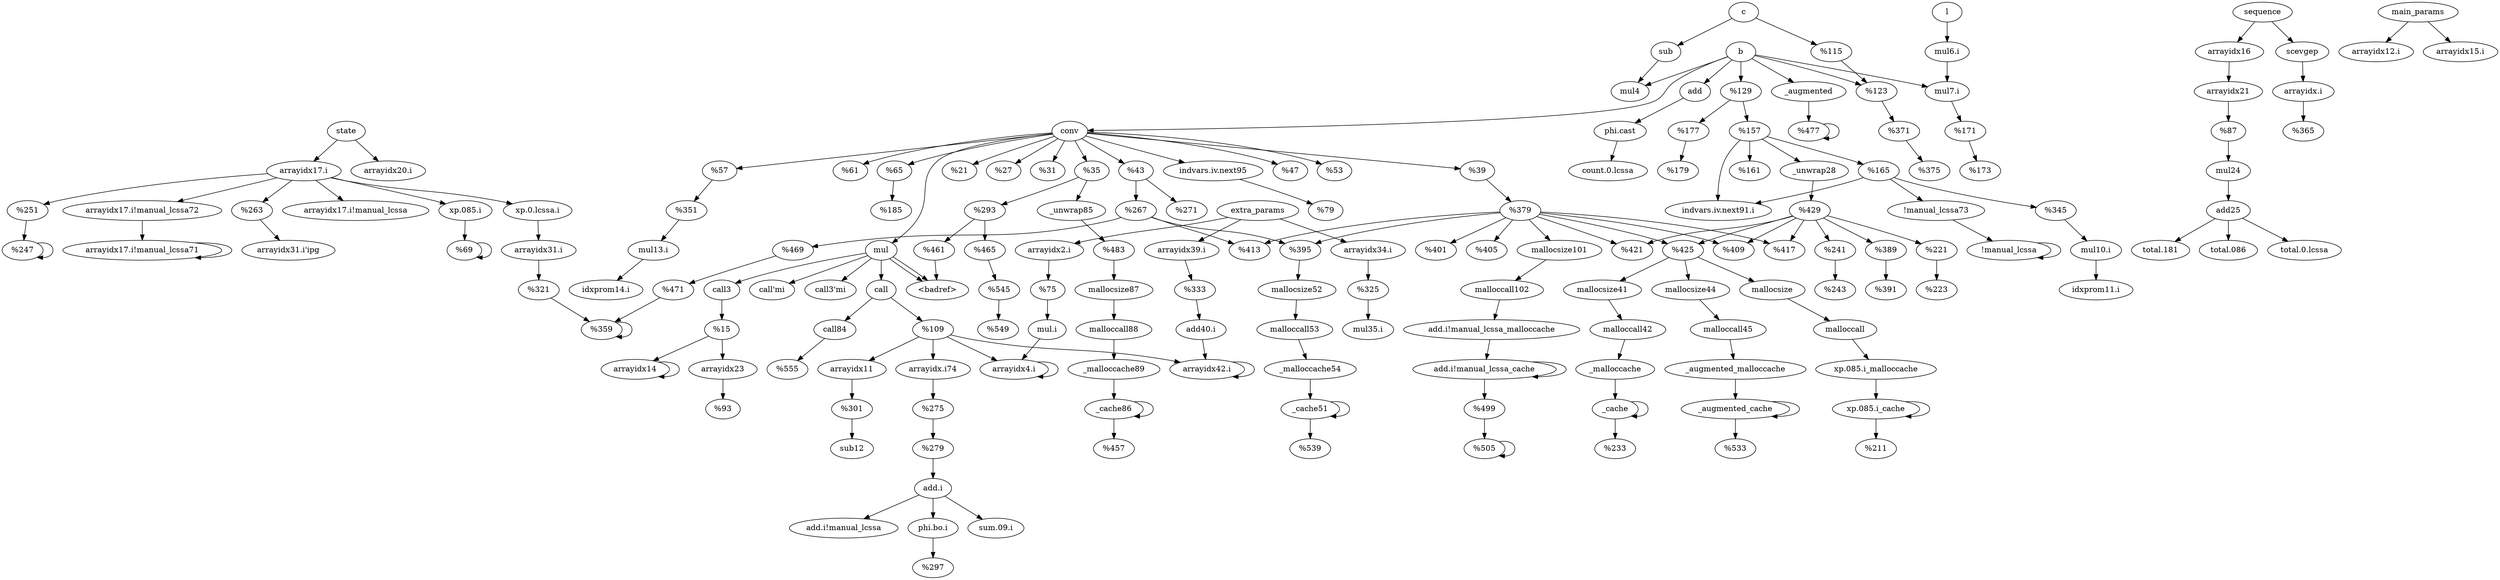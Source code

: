 digraph G {
		"mul" -> "<badref>"
		"mul" -> "call'mi"
		"mul" -> "<badref>"
		"mul" -> "call3'mi"
		"mul" -> "call3"
		"mul" -> "call"
		"call3" -> "%1"
		"sub" -> "mul4"
		"conv" -> "%24"
		"conv" -> "mul"
		"conv" -> "%11"
		"conv" -> "%15"
		"conv" -> "%14"
		"conv" -> "%10"
		"conv" -> "%13"
		"conv" -> "%16"
		"conv" -> "indvars.iv.next95"
		"conv" -> "%54"
		"conv" -> "%46"
		"conv" -> "%27"
		"conv" -> "%25"
		"xp.085.i" -> "%38"
		"xp.0.lcssa.i" -> "arrayidx31.i"
		"%30" -> "mul.i"
		"indvars.iv.next95" -> "%81"
		"add" -> "phi.cast"
		"arrayidx16" -> "arrayidx21"
		"arrayidx21" -> "%79"
		"%79" -> "mul24"
		"arrayidx23" -> "%80"
		"mul24" -> "add25"
		"add25" -> "total.181"
		"add25" -> "total.086"
		"add25" -> "total.0.lcssa"
		"phi.cast" -> "count.0.lcssa"
		"call" -> "call84"
		"call" -> "%0"
		"l" -> "mul6.i"
		"c" -> "%6"
		"c" -> "sub"
		"b" -> "_augmented"
		"b" -> "%7"
		"b" -> "mul7.i"
		"b" -> "%2"
		"b" -> "mul4"
		"b" -> "add"
		"b" -> "conv"
		"main_params" -> "arrayidx12.i"
		"main_params" -> "arrayidx15.i"
		"extra_params" -> "arrayidx39.i"
		"extra_params" -> "arrayidx34.i"
		"extra_params" -> "arrayidx2.i"
		"state" -> "arrayidx20.i"
		"state" -> "arrayidx17.i"
		"sequence" -> "arrayidx16"
		"sequence" -> "scevgep"
		"%3" -> "_unwrap28"
		"%3" -> "%28"
		"%3" -> "%44"
		"%3" -> "indvars.iv.next91.i"
		"%4" -> "%12"
		"%5" -> "%56"
		"scevgep" -> "arrayidx.i"
		"%25" -> "%26"
		"mul6.i" -> "mul7.i"
		"mul7.i" -> "%4"
		"%2" -> "%3"
		"%2" -> "%5"
		"%0" -> "arrayidx42.i"
		"%0" -> "arrayidx4.i"
		"%0" -> "arrayidx11"
		"%0" -> "arrayidx.i74"
		"%1" -> "arrayidx14"
		"%1" -> "arrayidx23"
		"xp.085.i_cache" -> "xp.085.i_cache"
		"xp.085.i_cache" -> "%34"
		"mallocsize" -> "malloccall"
		"malloccall" -> "xp.085.i_malloccache"
		"xp.085.i_malloccache" -> "xp.085.i_cache"
		"%36" -> "%37"
		"%38" -> "%38"
		"mallocsize41" -> "malloccall42"
		"_cache" -> "_cache"
		"_cache" -> "%39"
		"malloccall42" -> "_malloccache"
		"_malloccache" -> "_cache"
		"%41" -> "%42"
		"%43" -> "%43"
		"%33" -> "%43"
		"arrayidx17.i!manual_lcssa71" -> "arrayidx17.i!manual_lcssa71"
		"!manual_lcssa" -> "!manual_lcssa"
		"!manual_lcssa73" -> "!manual_lcssa"
		"arrayidx17.i!manual_lcssa72" -> "arrayidx17.i!manual_lcssa71"
		"%31" -> "arrayidx31.i'ipg"
		"%13" -> "%20"
		"%13" -> "%32"
		"arrayidx.i74" -> "%73"
		"%73" -> "%74"
		"%74" -> "add.i"
		"add.i" -> "add.i!manual_lcssa"
		"add.i" -> "phi.bo.i"
		"add.i" -> "sum.09.i"
		"%14" -> "_unwrap85"
		"%14" -> "%63"
		"phi.bo.i" -> "%77"
		"arrayidx11" -> "%78"
		"%78" -> "sub12"
		"arrayidx14" -> "arrayidx14"
		"arrayidx17.i" -> "%31"
		"arrayidx17.i" -> "%33"
		"arrayidx17.i" -> "xp.085.i"
		"arrayidx17.i" -> "xp.0.lcssa.i"
		"arrayidx17.i" -> "arrayidx17.i!manual_lcssa72"
		"arrayidx17.i" -> "arrayidx17.i!manual_lcssa"
		"arrayidx31.i" -> "%53"
		"arrayidx34.i" -> "%55"
		"%55" -> "mul35.i"
		"mul.i" -> "arrayidx4.i"
		"arrayidx39.i" -> "%57"
		"%57" -> "add40.i"
		"add40.i" -> "arrayidx42.i"
		"arrayidx42.i" -> "arrayidx42.i"
		"arrayidx4.i" -> "arrayidx4.i"
		"%45" -> "mul10.i"
		"mul10.i" -> "idxprom11.i"
		"%46" -> "%47"
		"%47" -> "mul13.i"
		"mul13.i" -> "idxprom14.i"
		"%53" -> "%62"
		"%6" -> "%7"
		"arrayidx.i" -> "%29"
		"arrayidx2.i" -> "%30"
		"%7" -> "%8"
		"%8" -> "%9"
		"%10" -> "%17"
		"%44" -> "!manual_lcssa73"
		"%44" -> "%45"
		"%44" -> "indvars.iv.next91.i"
		"%50" -> "%51"
		"%17" -> "%21"
		"%17" -> "mallocsize101"
		"%17" -> "%65"
		"%17" -> "%22"
		"%17" -> "%49"
		"%17" -> "%59"
		"%17" -> "%40"
		"%17" -> "%35"
		"%17" -> "%19"
		"_unwrap28" -> "%18"
		"%18" -> "%49"
		"%18" -> "%50"
		"%18" -> "%41"
		"%18" -> "%36"
		"%18" -> "%40"
		"%18" -> "%35"
		"%18" -> "%19"
		"%19" -> "mallocsize44"
		"%19" -> "mallocsize41"
		"%19" -> "mallocsize"
		"%62" -> "%62"
		"_cache86" -> "_cache86"
		"_cache86" -> "%64"
		"%63" -> "%72"
		"%63" -> "%68"
		"%60" -> "%61"
		"%61" -> "%62"
		"_augmented" -> "%52"
		"mallocsize52" -> "malloccall53"
		"_unwrap85" -> "%23"
		"%23" -> "mallocsize87"
		"mallocsize87" -> "malloccall88"
		"_malloccache89" -> "_cache86"
		"mallocsize101" -> "malloccall102"
		"malloccall102" -> "add.i!manual_lcssa_malloccache"
		"add.i!manual_lcssa_cache" -> "add.i!manual_lcssa_cache"
		"add.i!manual_lcssa_cache" -> "%75"
		"add.i!manual_lcssa_malloccache" -> "add.i!manual_lcssa_cache"
		"%75" -> "%76"
		"%76" -> "%76"
		"malloccall53" -> "_malloccache54"
		"malloccall88" -> "_malloccache89"
		"%20" -> "%21"
		"%20" -> "%60"
		"%20" -> "%59"
		"mallocsize44" -> "malloccall45"
		"%52" -> "%52"
		"%21" -> "mallocsize52"
		"malloccall45" -> "_augmented_malloccache"
		"_augmented_malloccache" -> "_augmented_cache"
		"_augmented_cache" -> "_augmented_cache"
		"_augmented_cache" -> "%48"
		"_cache51" -> "_cache51"
		"_cache51" -> "%58"
		"_malloccache54" -> "_cache51"
		"%68" -> "%69"
		"%69" -> "%70"
		"%72" -> "<badref>"
		"call84" -> "%71"
}
